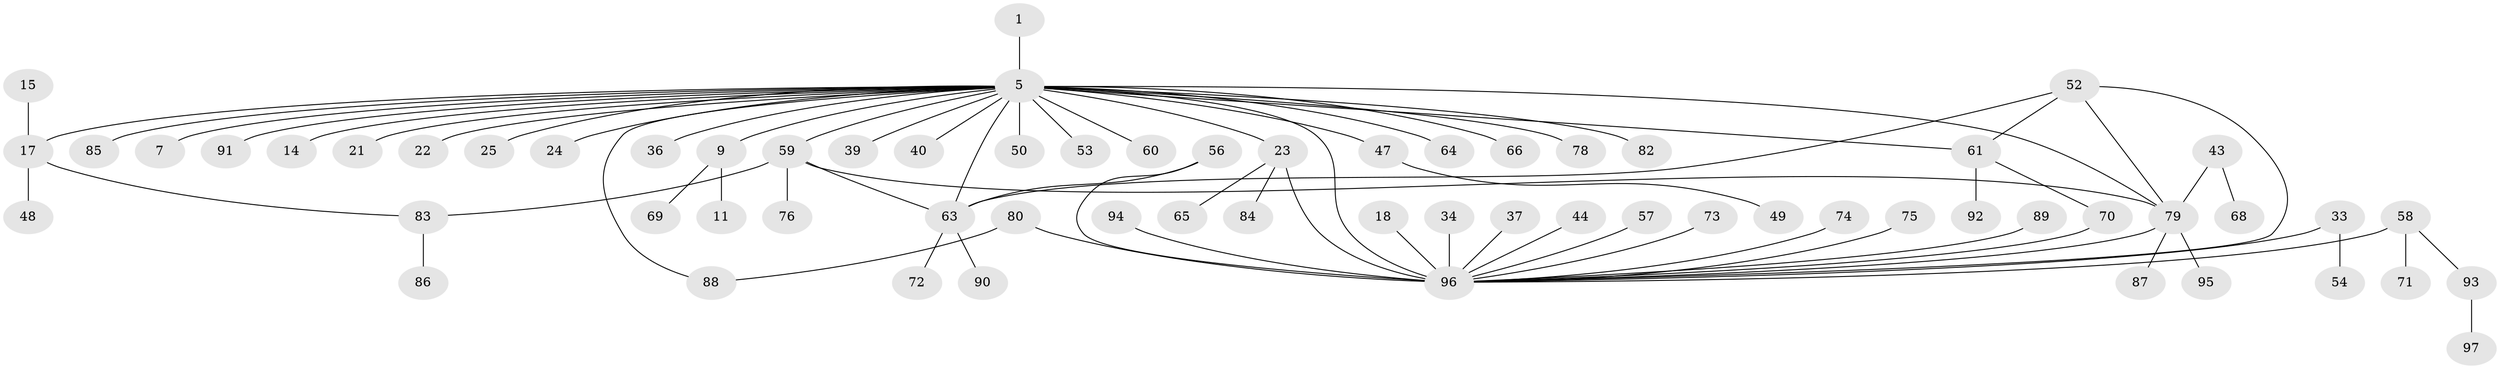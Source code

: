 // original degree distribution, {1: 0.4742268041237113, 37: 0.010309278350515464, 7: 0.020618556701030927, 6: 0.030927835051546393, 12: 0.010309278350515464, 14: 0.010309278350515464, 8: 0.010309278350515464, 2: 0.23711340206185566, 5: 0.05154639175257732, 16: 0.010309278350515464, 3: 0.08247422680412371, 4: 0.05154639175257732}
// Generated by graph-tools (version 1.1) at 2025/51/03/04/25 21:51:13]
// undirected, 67 vertices, 77 edges
graph export_dot {
graph [start="1"]
  node [color=gray90,style=filled];
  1;
  5 [super="+2+4"];
  7;
  9;
  11;
  14;
  15;
  17 [super="+13"];
  18;
  21;
  22;
  23 [super="+10"];
  24;
  25;
  33;
  34;
  36;
  37;
  39 [super="+12"];
  40;
  43;
  44;
  47;
  48;
  49;
  50;
  52 [super="+20+38+46"];
  53;
  54;
  56 [super="+45"];
  57;
  58;
  59 [super="+28+29"];
  60;
  61 [super="+55+30"];
  63 [super="+8"];
  64;
  65;
  66;
  68;
  69;
  70;
  71;
  72;
  73;
  74;
  75;
  76;
  78;
  79 [super="+67"];
  80 [super="+42"];
  82;
  83 [super="+41"];
  84;
  85;
  86;
  87;
  88 [super="+81"];
  89;
  90;
  91;
  92;
  93;
  94;
  95;
  96 [super="+31"];
  97;
  1 -- 5;
  5 -- 9 [weight=3];
  5 -- 40;
  5 -- 53;
  5 -- 61 [weight=2];
  5 -- 63 [weight=3];
  5 -- 64;
  5 -- 66 [weight=2];
  5 -- 7;
  5 -- 14;
  5 -- 78;
  5 -- 79 [weight=5];
  5 -- 17 [weight=3];
  5 -- 82;
  5 -- 21;
  5 -- 22;
  5 -- 85;
  5 -- 24;
  5 -- 25;
  5 -- 96 [weight=6];
  5 -- 36;
  5 -- 39 [weight=2];
  5 -- 50 [weight=2];
  5 -- 60;
  5 -- 47;
  5 -- 91;
  5 -- 59;
  5 -- 23;
  5 -- 88;
  9 -- 11;
  9 -- 69;
  15 -- 17;
  17 -- 48;
  17 -- 83;
  18 -- 96;
  23 -- 65;
  23 -- 84;
  23 -- 96;
  33 -- 54;
  33 -- 96;
  34 -- 96;
  37 -- 96;
  43 -- 68;
  43 -- 79;
  44 -- 96;
  47 -- 49;
  52 -- 96;
  52 -- 61;
  52 -- 63;
  52 -- 79;
  56 -- 63 [weight=2];
  56 -- 96;
  57 -- 96;
  58 -- 71;
  58 -- 93;
  58 -- 96 [weight=2];
  59 -- 76;
  59 -- 63;
  59 -- 83;
  59 -- 79;
  61 -- 70;
  61 -- 92;
  63 -- 72;
  63 -- 90;
  70 -- 96;
  73 -- 96;
  74 -- 96;
  75 -- 96;
  79 -- 96 [weight=2];
  79 -- 87;
  79 -- 95;
  80 -- 96 [weight=3];
  80 -- 88;
  83 -- 86;
  89 -- 96;
  93 -- 97;
  94 -- 96 [weight=2];
}
